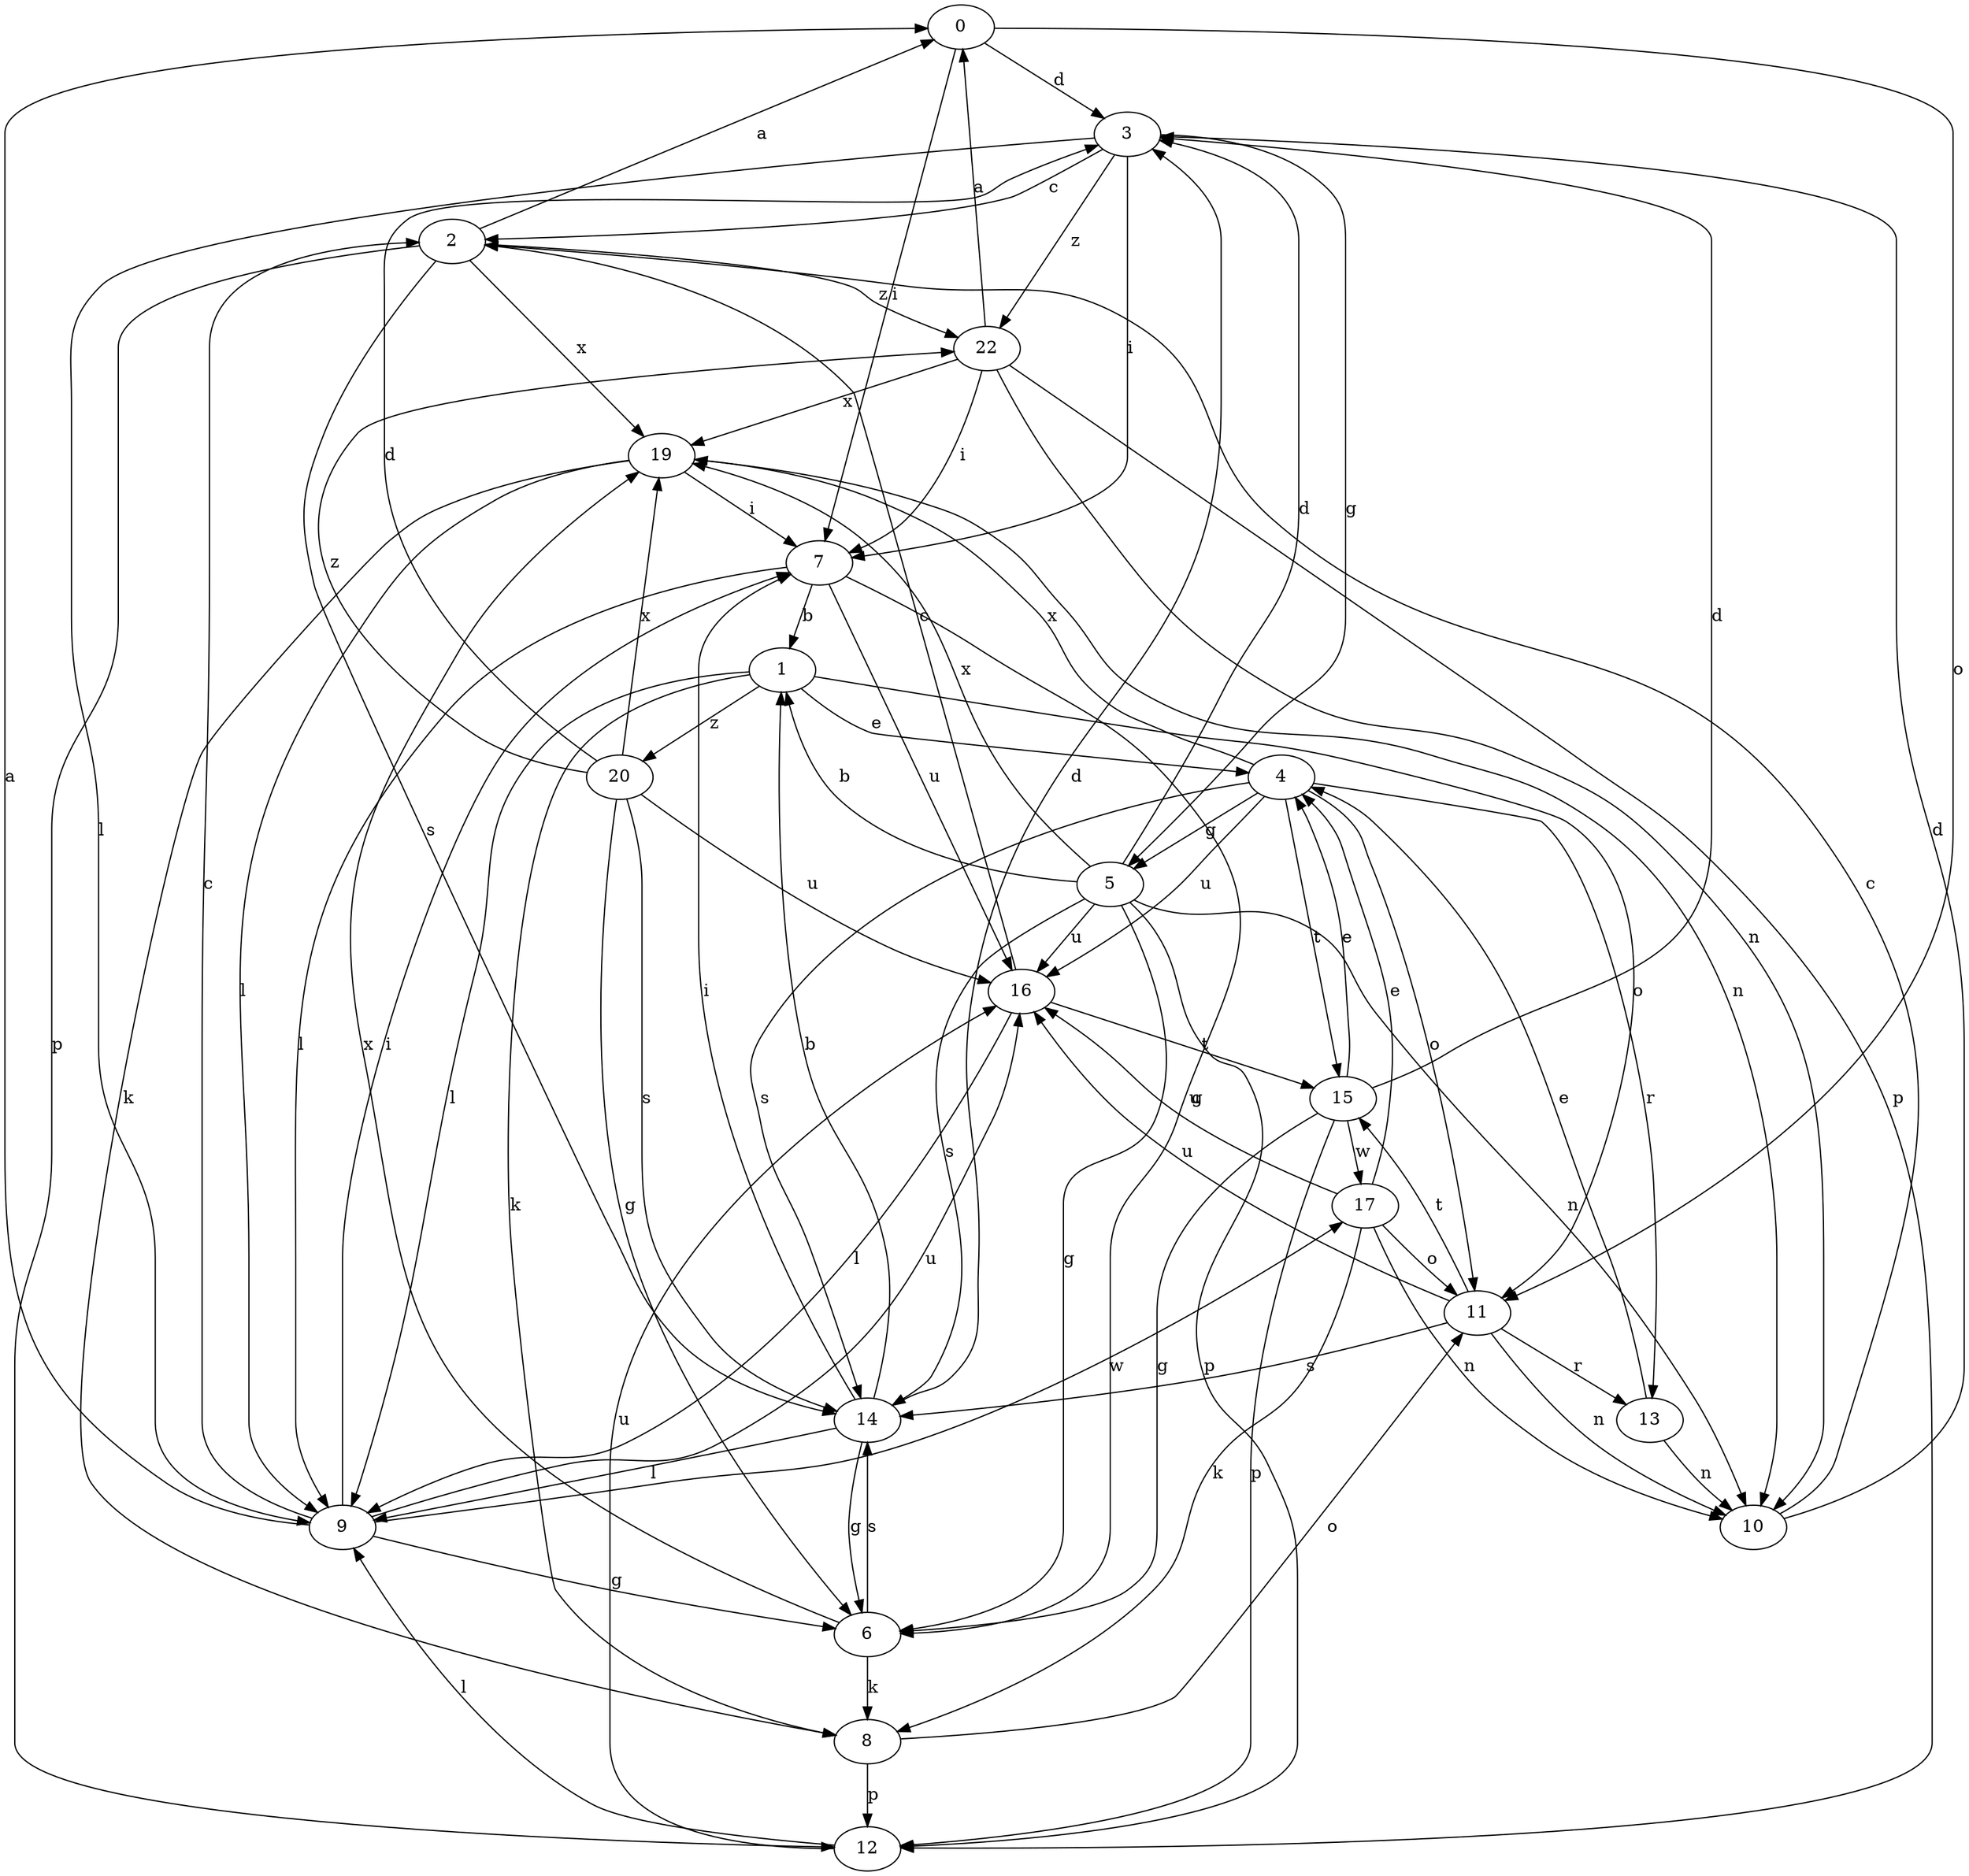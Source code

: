 strict digraph  {
0;
1;
2;
3;
4;
5;
6;
7;
8;
9;
10;
11;
12;
13;
14;
15;
16;
17;
19;
20;
22;
0 -> 3  [label=d];
0 -> 7  [label=i];
0 -> 11  [label=o];
1 -> 4  [label=e];
1 -> 8  [label=k];
1 -> 9  [label=l];
1 -> 11  [label=o];
1 -> 20  [label=z];
2 -> 0  [label=a];
2 -> 12  [label=p];
2 -> 14  [label=s];
2 -> 19  [label=x];
2 -> 22  [label=z];
3 -> 2  [label=c];
3 -> 5  [label=g];
3 -> 7  [label=i];
3 -> 9  [label=l];
3 -> 22  [label=z];
4 -> 5  [label=g];
4 -> 11  [label=o];
4 -> 13  [label=r];
4 -> 14  [label=s];
4 -> 15  [label=t];
4 -> 16  [label=u];
4 -> 19  [label=x];
5 -> 1  [label=b];
5 -> 3  [label=d];
5 -> 6  [label=g];
5 -> 10  [label=n];
5 -> 12  [label=p];
5 -> 14  [label=s];
5 -> 16  [label=u];
5 -> 19  [label=x];
6 -> 8  [label=k];
6 -> 14  [label=s];
6 -> 19  [label=x];
7 -> 1  [label=b];
7 -> 6  [label=g];
7 -> 9  [label=l];
7 -> 16  [label=u];
8 -> 11  [label=o];
8 -> 12  [label=p];
9 -> 0  [label=a];
9 -> 2  [label=c];
9 -> 6  [label=g];
9 -> 7  [label=i];
9 -> 16  [label=u];
9 -> 17  [label=w];
10 -> 2  [label=c];
10 -> 3  [label=d];
11 -> 10  [label=n];
11 -> 13  [label=r];
11 -> 14  [label=s];
11 -> 15  [label=t];
11 -> 16  [label=u];
12 -> 9  [label=l];
12 -> 16  [label=u];
13 -> 4  [label=e];
13 -> 10  [label=n];
14 -> 1  [label=b];
14 -> 3  [label=d];
14 -> 6  [label=g];
14 -> 7  [label=i];
14 -> 9  [label=l];
15 -> 3  [label=d];
15 -> 4  [label=e];
15 -> 6  [label=g];
15 -> 12  [label=p];
15 -> 17  [label=w];
16 -> 2  [label=c];
16 -> 9  [label=l];
16 -> 15  [label=t];
17 -> 4  [label=e];
17 -> 8  [label=k];
17 -> 10  [label=n];
17 -> 11  [label=o];
17 -> 16  [label=u];
19 -> 7  [label=i];
19 -> 8  [label=k];
19 -> 9  [label=l];
19 -> 10  [label=n];
20 -> 3  [label=d];
20 -> 6  [label=g];
20 -> 14  [label=s];
20 -> 16  [label=u];
20 -> 19  [label=x];
20 -> 22  [label=z];
22 -> 0  [label=a];
22 -> 7  [label=i];
22 -> 10  [label=n];
22 -> 12  [label=p];
22 -> 19  [label=x];
}
